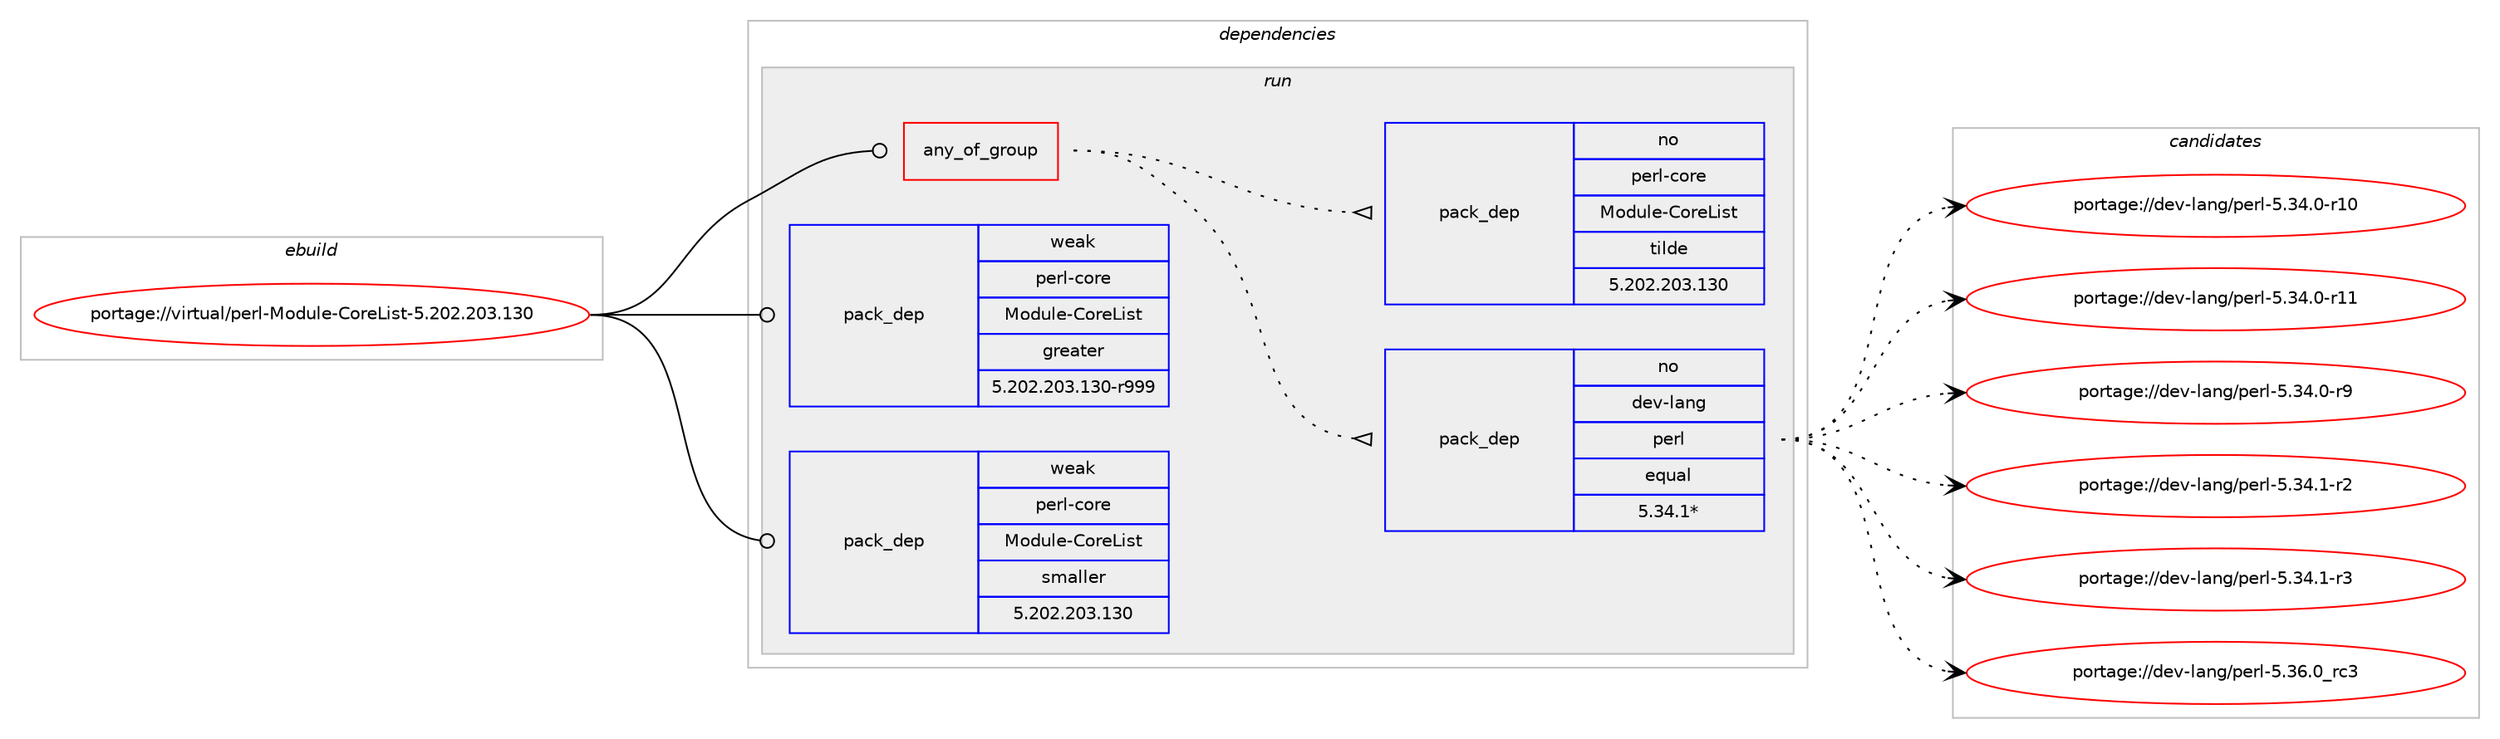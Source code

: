 digraph prolog {

# *************
# Graph options
# *************

newrank=true;
concentrate=true;
compound=true;
graph [rankdir=LR,fontname=Helvetica,fontsize=10,ranksep=1.5];#, ranksep=2.5, nodesep=0.2];
edge  [arrowhead=vee];
node  [fontname=Helvetica,fontsize=10];

# **********
# The ebuild
# **********

subgraph cluster_leftcol {
color=gray;
rank=same;
label=<<i>ebuild</i>>;
id [label="portage://virtual/perl-Module-CoreList-5.202.203.130", color=red, width=4, href="../virtual/perl-Module-CoreList-5.202.203.130.svg"];
}

# ****************
# The dependencies
# ****************

subgraph cluster_midcol {
color=gray;
label=<<i>dependencies</i>>;
subgraph cluster_compile {
fillcolor="#eeeeee";
style=filled;
label=<<i>compile</i>>;
}
subgraph cluster_compileandrun {
fillcolor="#eeeeee";
style=filled;
label=<<i>compile and run</i>>;
}
subgraph cluster_run {
fillcolor="#eeeeee";
style=filled;
label=<<i>run</i>>;
subgraph any29 {
dependency1343 [label=<<TABLE BORDER="0" CELLBORDER="1" CELLSPACING="0" CELLPADDING="4"><TR><TD CELLPADDING="10">any_of_group</TD></TR></TABLE>>, shape=none, color=red];subgraph pack1188 {
dependency1344 [label=<<TABLE BORDER="0" CELLBORDER="1" CELLSPACING="0" CELLPADDING="4" WIDTH="220"><TR><TD ROWSPAN="6" CELLPADDING="30">pack_dep</TD></TR><TR><TD WIDTH="110">no</TD></TR><TR><TD>dev-lang</TD></TR><TR><TD>perl</TD></TR><TR><TD>equal</TD></TR><TR><TD>5.34.1*</TD></TR></TABLE>>, shape=none, color=blue];
}
dependency1343:e -> dependency1344:w [weight=20,style="dotted",arrowhead="oinv"];
subgraph pack1189 {
dependency1345 [label=<<TABLE BORDER="0" CELLBORDER="1" CELLSPACING="0" CELLPADDING="4" WIDTH="220"><TR><TD ROWSPAN="6" CELLPADDING="30">pack_dep</TD></TR><TR><TD WIDTH="110">no</TD></TR><TR><TD>perl-core</TD></TR><TR><TD>Module-CoreList</TD></TR><TR><TD>tilde</TD></TR><TR><TD>5.202.203.130</TD></TR></TABLE>>, shape=none, color=blue];
}
dependency1343:e -> dependency1345:w [weight=20,style="dotted",arrowhead="oinv"];
}
id:e -> dependency1343:w [weight=20,style="solid",arrowhead="odot"];
# *** BEGIN UNKNOWN DEPENDENCY TYPE (TODO) ***
# id -> package_dependency(portage://virtual/perl-Module-CoreList-5.202.203.130,run,no,dev-lang,perl,none,[,,],any_same_slot,[])
# *** END UNKNOWN DEPENDENCY TYPE (TODO) ***

subgraph pack1190 {
dependency1346 [label=<<TABLE BORDER="0" CELLBORDER="1" CELLSPACING="0" CELLPADDING="4" WIDTH="220"><TR><TD ROWSPAN="6" CELLPADDING="30">pack_dep</TD></TR><TR><TD WIDTH="110">weak</TD></TR><TR><TD>perl-core</TD></TR><TR><TD>Module-CoreList</TD></TR><TR><TD>greater</TD></TR><TR><TD>5.202.203.130-r999</TD></TR></TABLE>>, shape=none, color=blue];
}
id:e -> dependency1346:w [weight=20,style="solid",arrowhead="odot"];
subgraph pack1191 {
dependency1347 [label=<<TABLE BORDER="0" CELLBORDER="1" CELLSPACING="0" CELLPADDING="4" WIDTH="220"><TR><TD ROWSPAN="6" CELLPADDING="30">pack_dep</TD></TR><TR><TD WIDTH="110">weak</TD></TR><TR><TD>perl-core</TD></TR><TR><TD>Module-CoreList</TD></TR><TR><TD>smaller</TD></TR><TR><TD>5.202.203.130</TD></TR></TABLE>>, shape=none, color=blue];
}
id:e -> dependency1347:w [weight=20,style="solid",arrowhead="odot"];
}
}

# **************
# The candidates
# **************

subgraph cluster_choices {
rank=same;
color=gray;
label=<<i>candidates</i>>;

subgraph choice1188 {
color=black;
nodesep=1;
choice10010111845108971101034711210111410845534651524648451144948 [label="portage://dev-lang/perl-5.34.0-r10", color=red, width=4,href="../dev-lang/perl-5.34.0-r10.svg"];
choice10010111845108971101034711210111410845534651524648451144949 [label="portage://dev-lang/perl-5.34.0-r11", color=red, width=4,href="../dev-lang/perl-5.34.0-r11.svg"];
choice100101118451089711010347112101114108455346515246484511457 [label="portage://dev-lang/perl-5.34.0-r9", color=red, width=4,href="../dev-lang/perl-5.34.0-r9.svg"];
choice100101118451089711010347112101114108455346515246494511450 [label="portage://dev-lang/perl-5.34.1-r2", color=red, width=4,href="../dev-lang/perl-5.34.1-r2.svg"];
choice100101118451089711010347112101114108455346515246494511451 [label="portage://dev-lang/perl-5.34.1-r3", color=red, width=4,href="../dev-lang/perl-5.34.1-r3.svg"];
choice10010111845108971101034711210111410845534651544648951149951 [label="portage://dev-lang/perl-5.36.0_rc3", color=red, width=4,href="../dev-lang/perl-5.36.0_rc3.svg"];
dependency1344:e -> choice10010111845108971101034711210111410845534651524648451144948:w [style=dotted,weight="100"];
dependency1344:e -> choice10010111845108971101034711210111410845534651524648451144949:w [style=dotted,weight="100"];
dependency1344:e -> choice100101118451089711010347112101114108455346515246484511457:w [style=dotted,weight="100"];
dependency1344:e -> choice100101118451089711010347112101114108455346515246494511450:w [style=dotted,weight="100"];
dependency1344:e -> choice100101118451089711010347112101114108455346515246494511451:w [style=dotted,weight="100"];
dependency1344:e -> choice10010111845108971101034711210111410845534651544648951149951:w [style=dotted,weight="100"];
}
subgraph choice1189 {
color=black;
nodesep=1;
}
subgraph choice1190 {
color=black;
nodesep=1;
}
subgraph choice1191 {
color=black;
nodesep=1;
}
}

}
